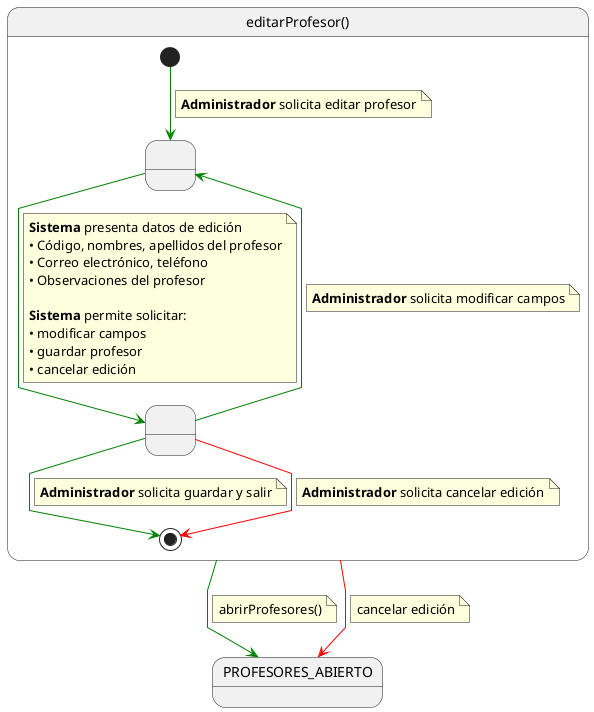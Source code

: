@startuml editarProfesor

skinparam linetype polyline

state editarProfesor as "editarProfesor()" {

    state " " as EditandoDatos
    state " " as GuardandoDatos 

    [*] -[#green]-> EditandoDatos 
    note on link
    <b>Administrador</b> solicita editar profesor
    end note    
    
    EditandoDatos -[#green]-> GuardandoDatos
    note on link
    <b>Sistema</b> presenta datos de edición
    • Código, nombres, apellidos del profesor
    • Correo electrónico, teléfono
    • Observaciones del profesor
    
    <b>Sistema</b> permite solicitar:
    • modificar campos
    • guardar profesor
    • cancelar edición
    end note
    
    GuardandoDatos -[#green]-> EditandoDatos
    note on link
    <b>Administrador</b> solicita modificar campos
    end note
    
    GuardandoDatos -[#green]-> [*]
    note on link
    <b>Administrador</b> solicita guardar y salir
    end note

    GuardandoDatos -[#red]-> [*]
    note on link
    <b>Administrador</b> solicita cancelar edición
    end note

}

editarProfesor -[#green]-> PROFESORES_ABIERTO
note on link
abrirProfesores()
end note

editarProfesor -[#red]-> PROFESORES_ABIERTO
note on link
cancelar edición
end note

@enduml